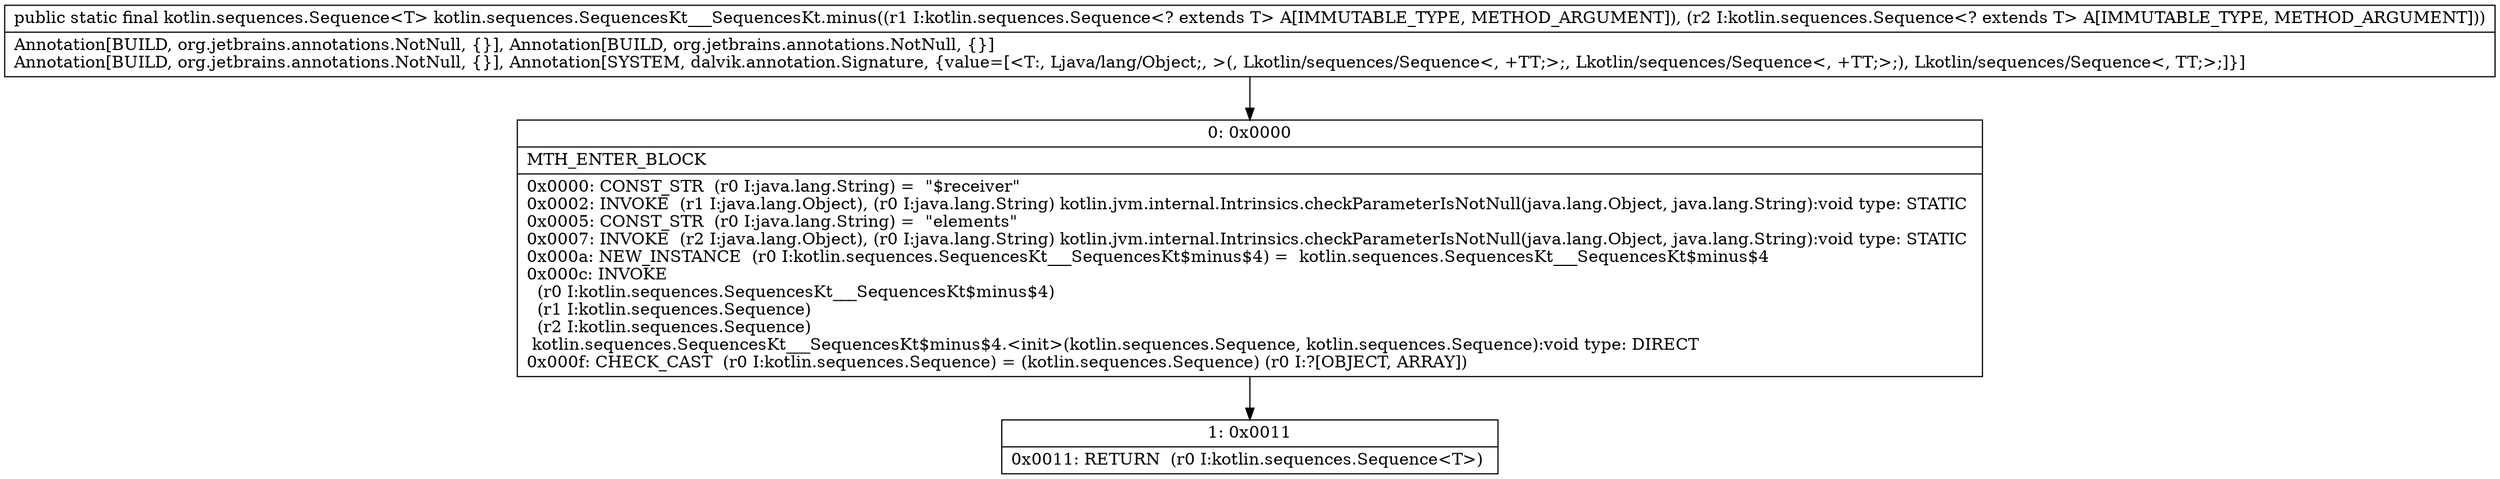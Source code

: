 digraph "CFG forkotlin.sequences.SequencesKt___SequencesKt.minus(Lkotlin\/sequences\/Sequence;Lkotlin\/sequences\/Sequence;)Lkotlin\/sequences\/Sequence;" {
Node_0 [shape=record,label="{0\:\ 0x0000|MTH_ENTER_BLOCK\l|0x0000: CONST_STR  (r0 I:java.lang.String) =  \"$receiver\" \l0x0002: INVOKE  (r1 I:java.lang.Object), (r0 I:java.lang.String) kotlin.jvm.internal.Intrinsics.checkParameterIsNotNull(java.lang.Object, java.lang.String):void type: STATIC \l0x0005: CONST_STR  (r0 I:java.lang.String) =  \"elements\" \l0x0007: INVOKE  (r2 I:java.lang.Object), (r0 I:java.lang.String) kotlin.jvm.internal.Intrinsics.checkParameterIsNotNull(java.lang.Object, java.lang.String):void type: STATIC \l0x000a: NEW_INSTANCE  (r0 I:kotlin.sequences.SequencesKt___SequencesKt$minus$4) =  kotlin.sequences.SequencesKt___SequencesKt$minus$4 \l0x000c: INVOKE  \l  (r0 I:kotlin.sequences.SequencesKt___SequencesKt$minus$4)\l  (r1 I:kotlin.sequences.Sequence)\l  (r2 I:kotlin.sequences.Sequence)\l kotlin.sequences.SequencesKt___SequencesKt$minus$4.\<init\>(kotlin.sequences.Sequence, kotlin.sequences.Sequence):void type: DIRECT \l0x000f: CHECK_CAST  (r0 I:kotlin.sequences.Sequence) = (kotlin.sequences.Sequence) (r0 I:?[OBJECT, ARRAY]) \l}"];
Node_1 [shape=record,label="{1\:\ 0x0011|0x0011: RETURN  (r0 I:kotlin.sequences.Sequence\<T\>) \l}"];
MethodNode[shape=record,label="{public static final kotlin.sequences.Sequence\<T\> kotlin.sequences.SequencesKt___SequencesKt.minus((r1 I:kotlin.sequences.Sequence\<? extends T\> A[IMMUTABLE_TYPE, METHOD_ARGUMENT]), (r2 I:kotlin.sequences.Sequence\<? extends T\> A[IMMUTABLE_TYPE, METHOD_ARGUMENT]))  | Annotation[BUILD, org.jetbrains.annotations.NotNull, \{\}], Annotation[BUILD, org.jetbrains.annotations.NotNull, \{\}]\lAnnotation[BUILD, org.jetbrains.annotations.NotNull, \{\}], Annotation[SYSTEM, dalvik.annotation.Signature, \{value=[\<T:, Ljava\/lang\/Object;, \>(, Lkotlin\/sequences\/Sequence\<, +TT;\>;, Lkotlin\/sequences\/Sequence\<, +TT;\>;), Lkotlin\/sequences\/Sequence\<, TT;\>;]\}]\l}"];
MethodNode -> Node_0;
Node_0 -> Node_1;
}

